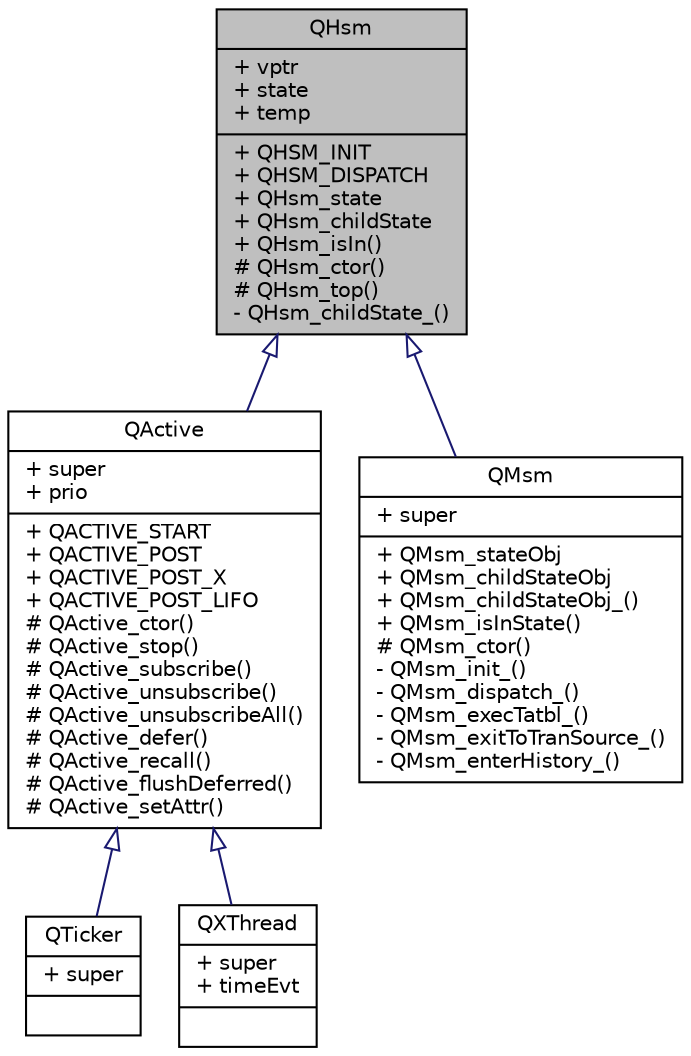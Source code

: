 digraph "QHsm"
{
 // LATEX_PDF_SIZE
  edge [fontname="Helvetica",fontsize="10",labelfontname="Helvetica",labelfontsize="10"];
  node [fontname="Helvetica",fontsize="10",shape=record];
  Node1 [label="{QHsm\n|+ vptr\l+ state\l+ temp\l|+ QHSM_INIT\l+ QHSM_DISPATCH\l+ QHsm_state\l+ QHsm_childState\l+ QHsm_isIn()\l# QHsm_ctor()\l# QHsm_top()\l- QHsm_childState_()\l}",height=0.2,width=0.4,color="black", fillcolor="grey75", style="filled", fontcolor="black",tooltip="Hierarchical State Machine class."];
  Node1 -> Node2 [dir="back",color="midnightblue",fontsize="10",style="solid",arrowtail="onormal",fontname="Helvetica"];
  Node2 [label="{QActive\n|+ super\l+ prio\l|+ QACTIVE_START\l+ QACTIVE_POST\l+ QACTIVE_POST_X\l+ QACTIVE_POST_LIFO\l# QActive_ctor()\l# QActive_stop()\l# QActive_subscribe()\l# QActive_unsubscribe()\l# QActive_unsubscribeAll()\l# QActive_defer()\l# QActive_recall()\l# QActive_flushDeferred()\l# QActive_setAttr()\l}",height=0.2,width=0.4,color="black", fillcolor="white", style="filled",URL="$struct_q_active.html",tooltip="Active Object base class (based on QHsm implementation)"];
  Node2 -> Node3 [dir="back",color="midnightblue",fontsize="10",style="solid",arrowtail="onormal",fontname="Helvetica"];
  Node3 [label="{QTicker\n|+ super\l|}",height=0.2,width=0.4,color="black", fillcolor="white", style="filled",URL="$struct_q_ticker.html",tooltip="QTicker Active Object class."];
  Node2 -> Node4 [dir="back",color="midnightblue",fontsize="10",style="solid",arrowtail="onormal",fontname="Helvetica"];
  Node4 [label="{QXThread\n|+ super\l+ timeEvt\l|}",height=0.2,width=0.4,color="black", fillcolor="white", style="filled",URL="$struct_q_x_thread.html",tooltip="eXtended (blocking) thread of the QXK preemptive kernel"];
  Node1 -> Node5 [dir="back",color="midnightblue",fontsize="10",style="solid",arrowtail="onormal",fontname="Helvetica"];
  Node5 [label="{QMsm\n|+ super\l|+ QMsm_stateObj\l+ QMsm_childStateObj\l+ QMsm_childStateObj_()\l+ QMsm_isInState()\l# QMsm_ctor()\l- QMsm_init_()\l- QMsm_dispatch_()\l- QMsm_execTatbl_()\l- QMsm_exitToTranSource_()\l- QMsm_enterHistory_()\l}",height=0.2,width=0.4,color="black", fillcolor="white", style="filled",URL="$struct_q_msm.html",tooltip="QM State Machine implementation strategy."];
}
